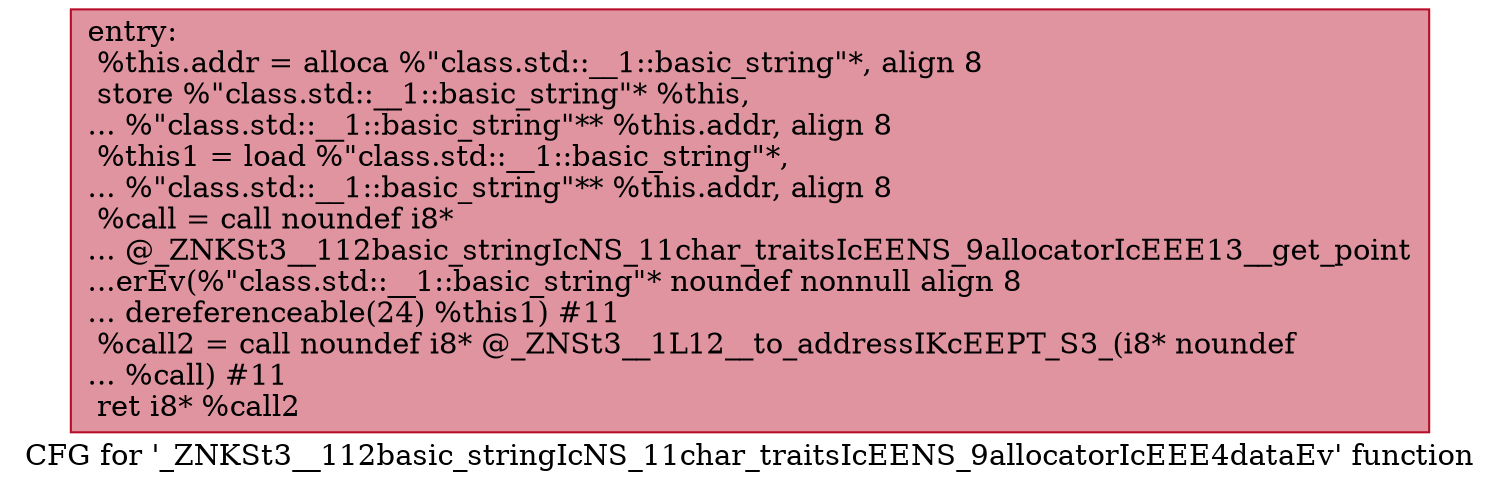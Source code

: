 digraph "CFG for '_ZNKSt3__112basic_stringIcNS_11char_traitsIcEENS_9allocatorIcEEE4dataEv' function" {
	label="CFG for '_ZNKSt3__112basic_stringIcNS_11char_traitsIcEENS_9allocatorIcEEE4dataEv' function";

	Node0x600003e7f440 [shape=record,color="#b70d28ff", style=filled, fillcolor="#b70d2870",label="{entry:\l  %this.addr = alloca %\"class.std::__1::basic_string\"*, align 8\l  store %\"class.std::__1::basic_string\"* %this,\l... %\"class.std::__1::basic_string\"** %this.addr, align 8\l  %this1 = load %\"class.std::__1::basic_string\"*,\l... %\"class.std::__1::basic_string\"** %this.addr, align 8\l  %call = call noundef i8*\l... @_ZNKSt3__112basic_stringIcNS_11char_traitsIcEENS_9allocatorIcEEE13__get_point\l...erEv(%\"class.std::__1::basic_string\"* noundef nonnull align 8\l... dereferenceable(24) %this1) #11\l  %call2 = call noundef i8* @_ZNSt3__1L12__to_addressIKcEEPT_S3_(i8* noundef\l... %call) #11\l  ret i8* %call2\l}"];
}
